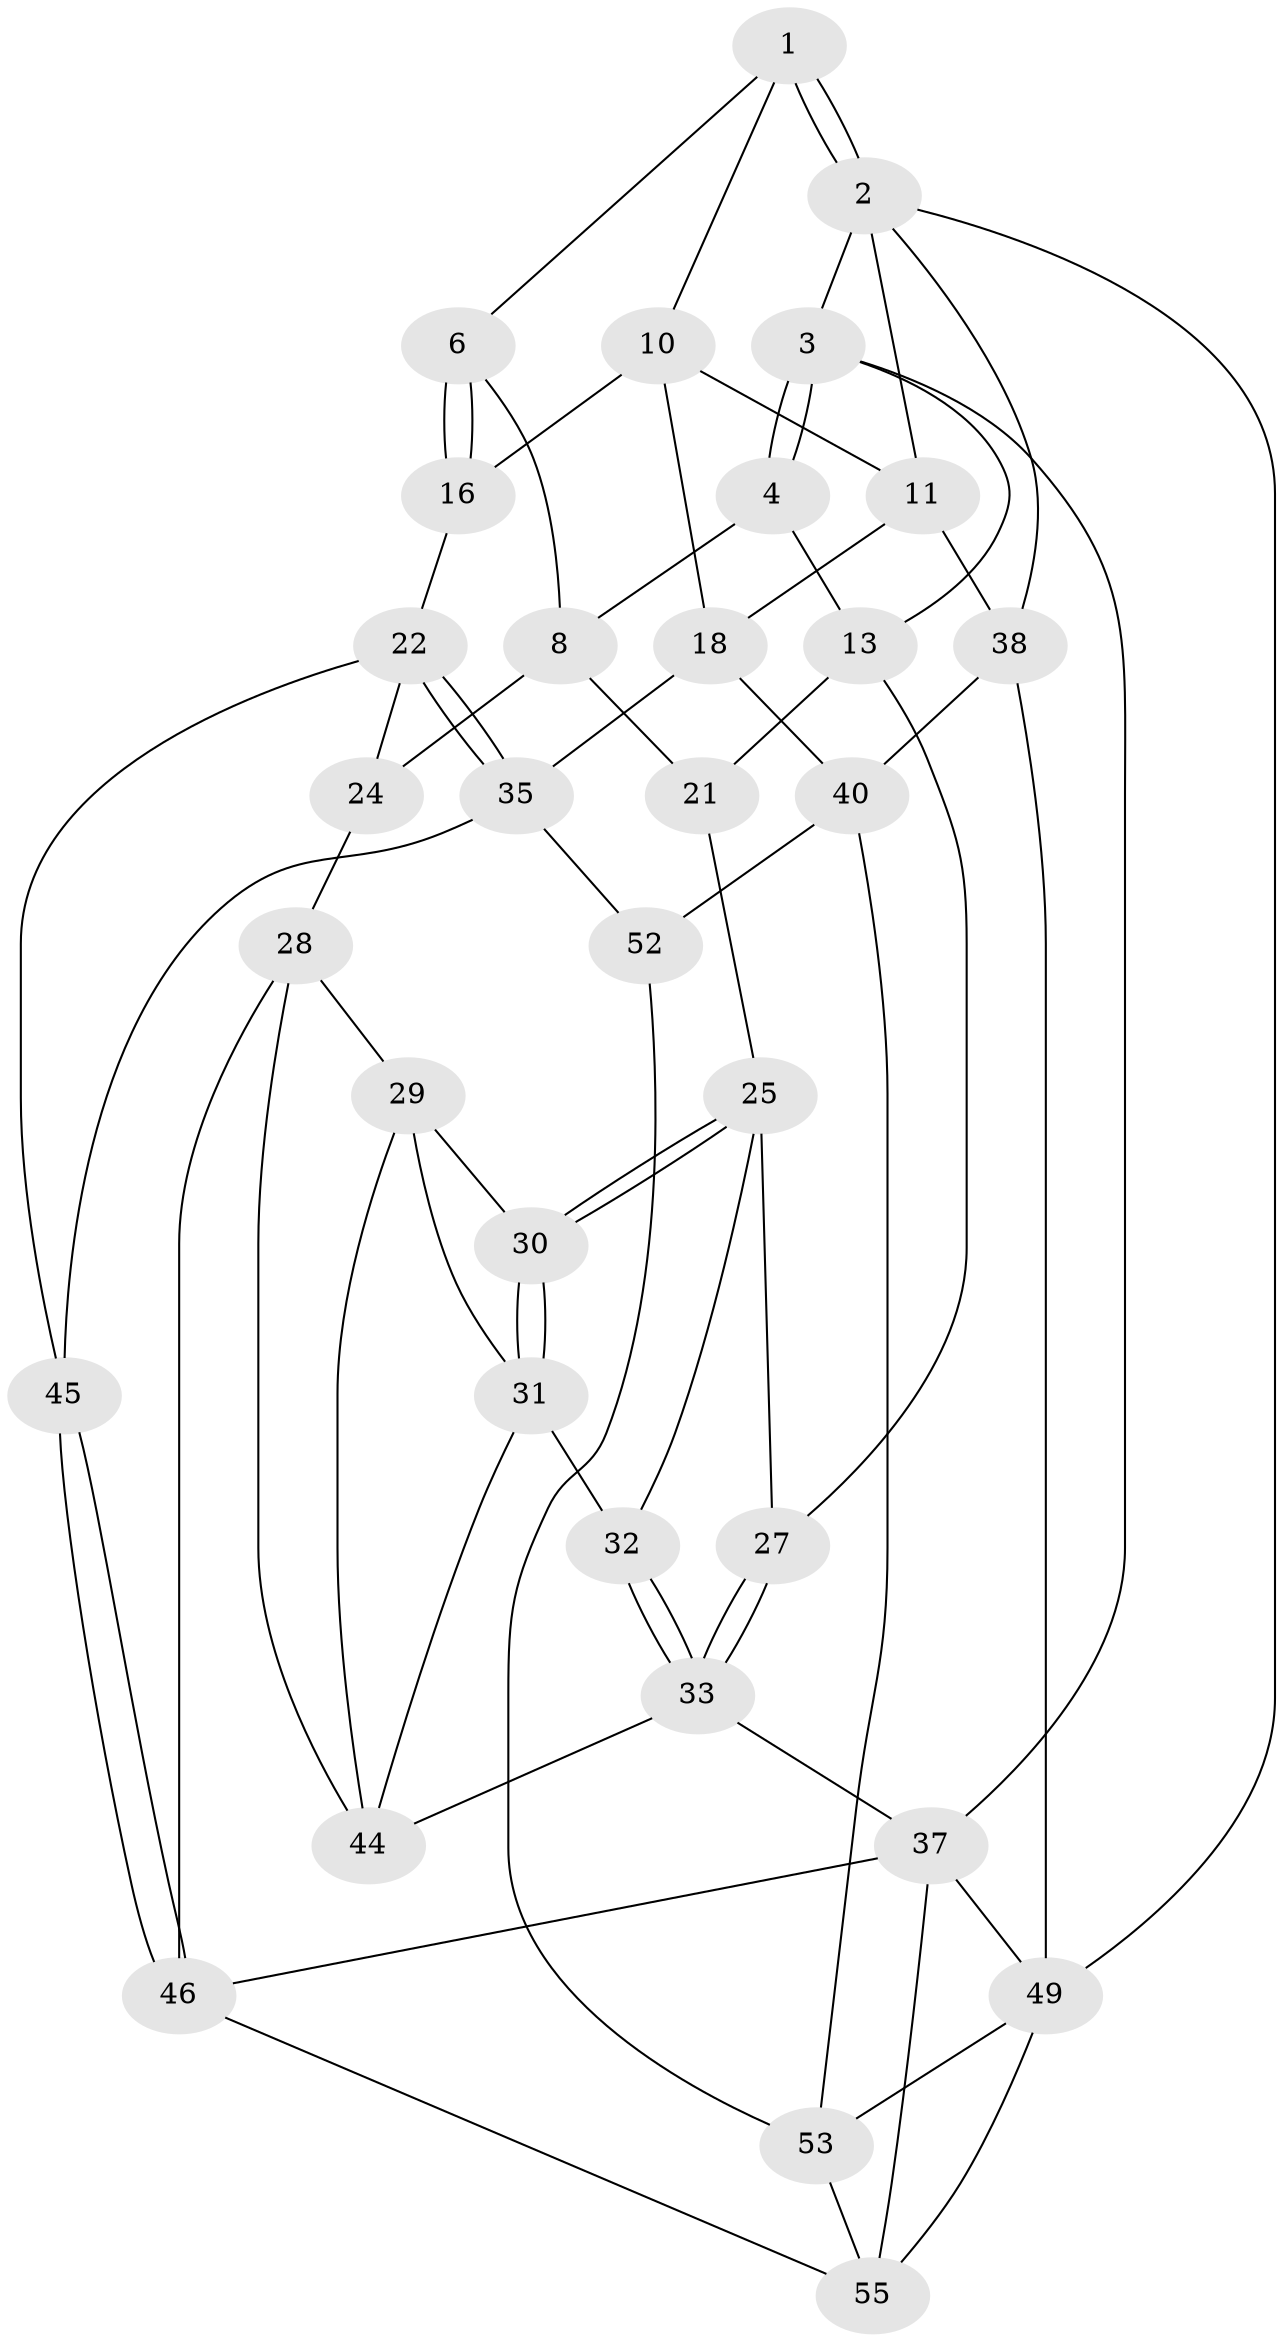 // Generated by graph-tools (version 1.1) at 2025/24/03/03/25 07:24:34]
// undirected, 33 vertices, 71 edges
graph export_dot {
graph [start="1"]
  node [color=gray90,style=filled];
  1 [pos="+0.6837756680245277+0",super="+5"];
  2 [pos="+1+0",super="+12"];
  3 [pos="+0+0"];
  4 [pos="+0.3166095015484826+0",super="+9"];
  6 [pos="+0.6497526522804863+0.020217107071757067",super="+7"];
  8 [pos="+0.39158551726121793+0.16695992370956744",super="+20"];
  10 [pos="+0.8756403466672652+0.10549800998449242",super="+15"];
  11 [pos="+0.8911910532967281+0.11132277530256533",super="+17"];
  13 [pos="+0.15838134193738426+0.18893223950849466",super="+14"];
  16 [pos="+0.6674255786397708+0.2845775211667021",super="+19"];
  18 [pos="+0.8681921708895779+0.3815590517606951",super="+34"];
  21 [pos="+0.1655357343034019+0.22155458013181273"];
  22 [pos="+0.5506301640327084+0.4246369529571369",super="+23"];
  24 [pos="+0.32448899594170827+0.37687519215775495"];
  25 [pos="+0.09348741602583732+0.29834428331217616",super="+26"];
  27 [pos="+0+0.10839256220130705"];
  28 [pos="+0.3096659805195776+0.3870152451759272",super="+43"];
  29 [pos="+0.3071587134173412+0.38848304981524223",super="+41"];
  30 [pos="+0.1698528098253585+0.3921973471210491"];
  31 [pos="+0.08488791253696873+0.45985038156088626",super="+42"];
  32 [pos="+0.047555664240614415+0.370505760966702"];
  33 [pos="+0+0.3621977484298851",super="+36"];
  35 [pos="+0.5921338734796393+0.5647977577891956",super="+48"];
  37 [pos="+0+1",super="+57"];
  38 [pos="+1+0.3457398430804558",super="+39"];
  40 [pos="+1+0.8868469422203069",super="+51"];
  44 [pos="+0.24238340449334822+0.7426606062387713",super="+47"];
  45 [pos="+0.3779255089585396+0.711203741552393"];
  46 [pos="+0.3585572024387735+0.7338379275405383",super="+56"];
  49 [pos="+1+1",super="+50"];
  52 [pos="+0.5899425868460898+0.5810692855271373"];
  53 [pos="+0.6263952056413821+0.7410756906645635",super="+54"];
  55 [pos="+0.5029834127231768+0.8638759917234375",super="+58"];
  1 -- 2;
  1 -- 2;
  1 -- 10;
  1 -- 6;
  2 -- 3;
  2 -- 49;
  2 -- 11;
  2 -- 38;
  3 -- 4;
  3 -- 4;
  3 -- 37;
  3 -- 13;
  4 -- 8;
  4 -- 13;
  6 -- 16 [weight=2];
  6 -- 16;
  6 -- 8;
  8 -- 24;
  8 -- 21;
  10 -- 11;
  10 -- 16;
  10 -- 18;
  11 -- 18;
  11 -- 38;
  13 -- 21;
  13 -- 27;
  16 -- 22;
  18 -- 40;
  18 -- 35;
  21 -- 25;
  22 -- 35;
  22 -- 35;
  22 -- 24;
  22 -- 45;
  24 -- 28;
  25 -- 30;
  25 -- 30;
  25 -- 32;
  25 -- 27;
  27 -- 33;
  27 -- 33;
  28 -- 29;
  28 -- 46;
  28 -- 44;
  29 -- 30;
  29 -- 44;
  29 -- 31;
  30 -- 31;
  30 -- 31;
  31 -- 32;
  31 -- 44;
  32 -- 33;
  32 -- 33;
  33 -- 44;
  33 -- 37;
  35 -- 52;
  35 -- 45;
  37 -- 49;
  37 -- 55;
  37 -- 46;
  38 -- 40;
  38 -- 49;
  40 -- 52;
  40 -- 53;
  45 -- 46;
  45 -- 46;
  46 -- 55;
  49 -- 55;
  49 -- 53;
  52 -- 53;
  53 -- 55;
}
